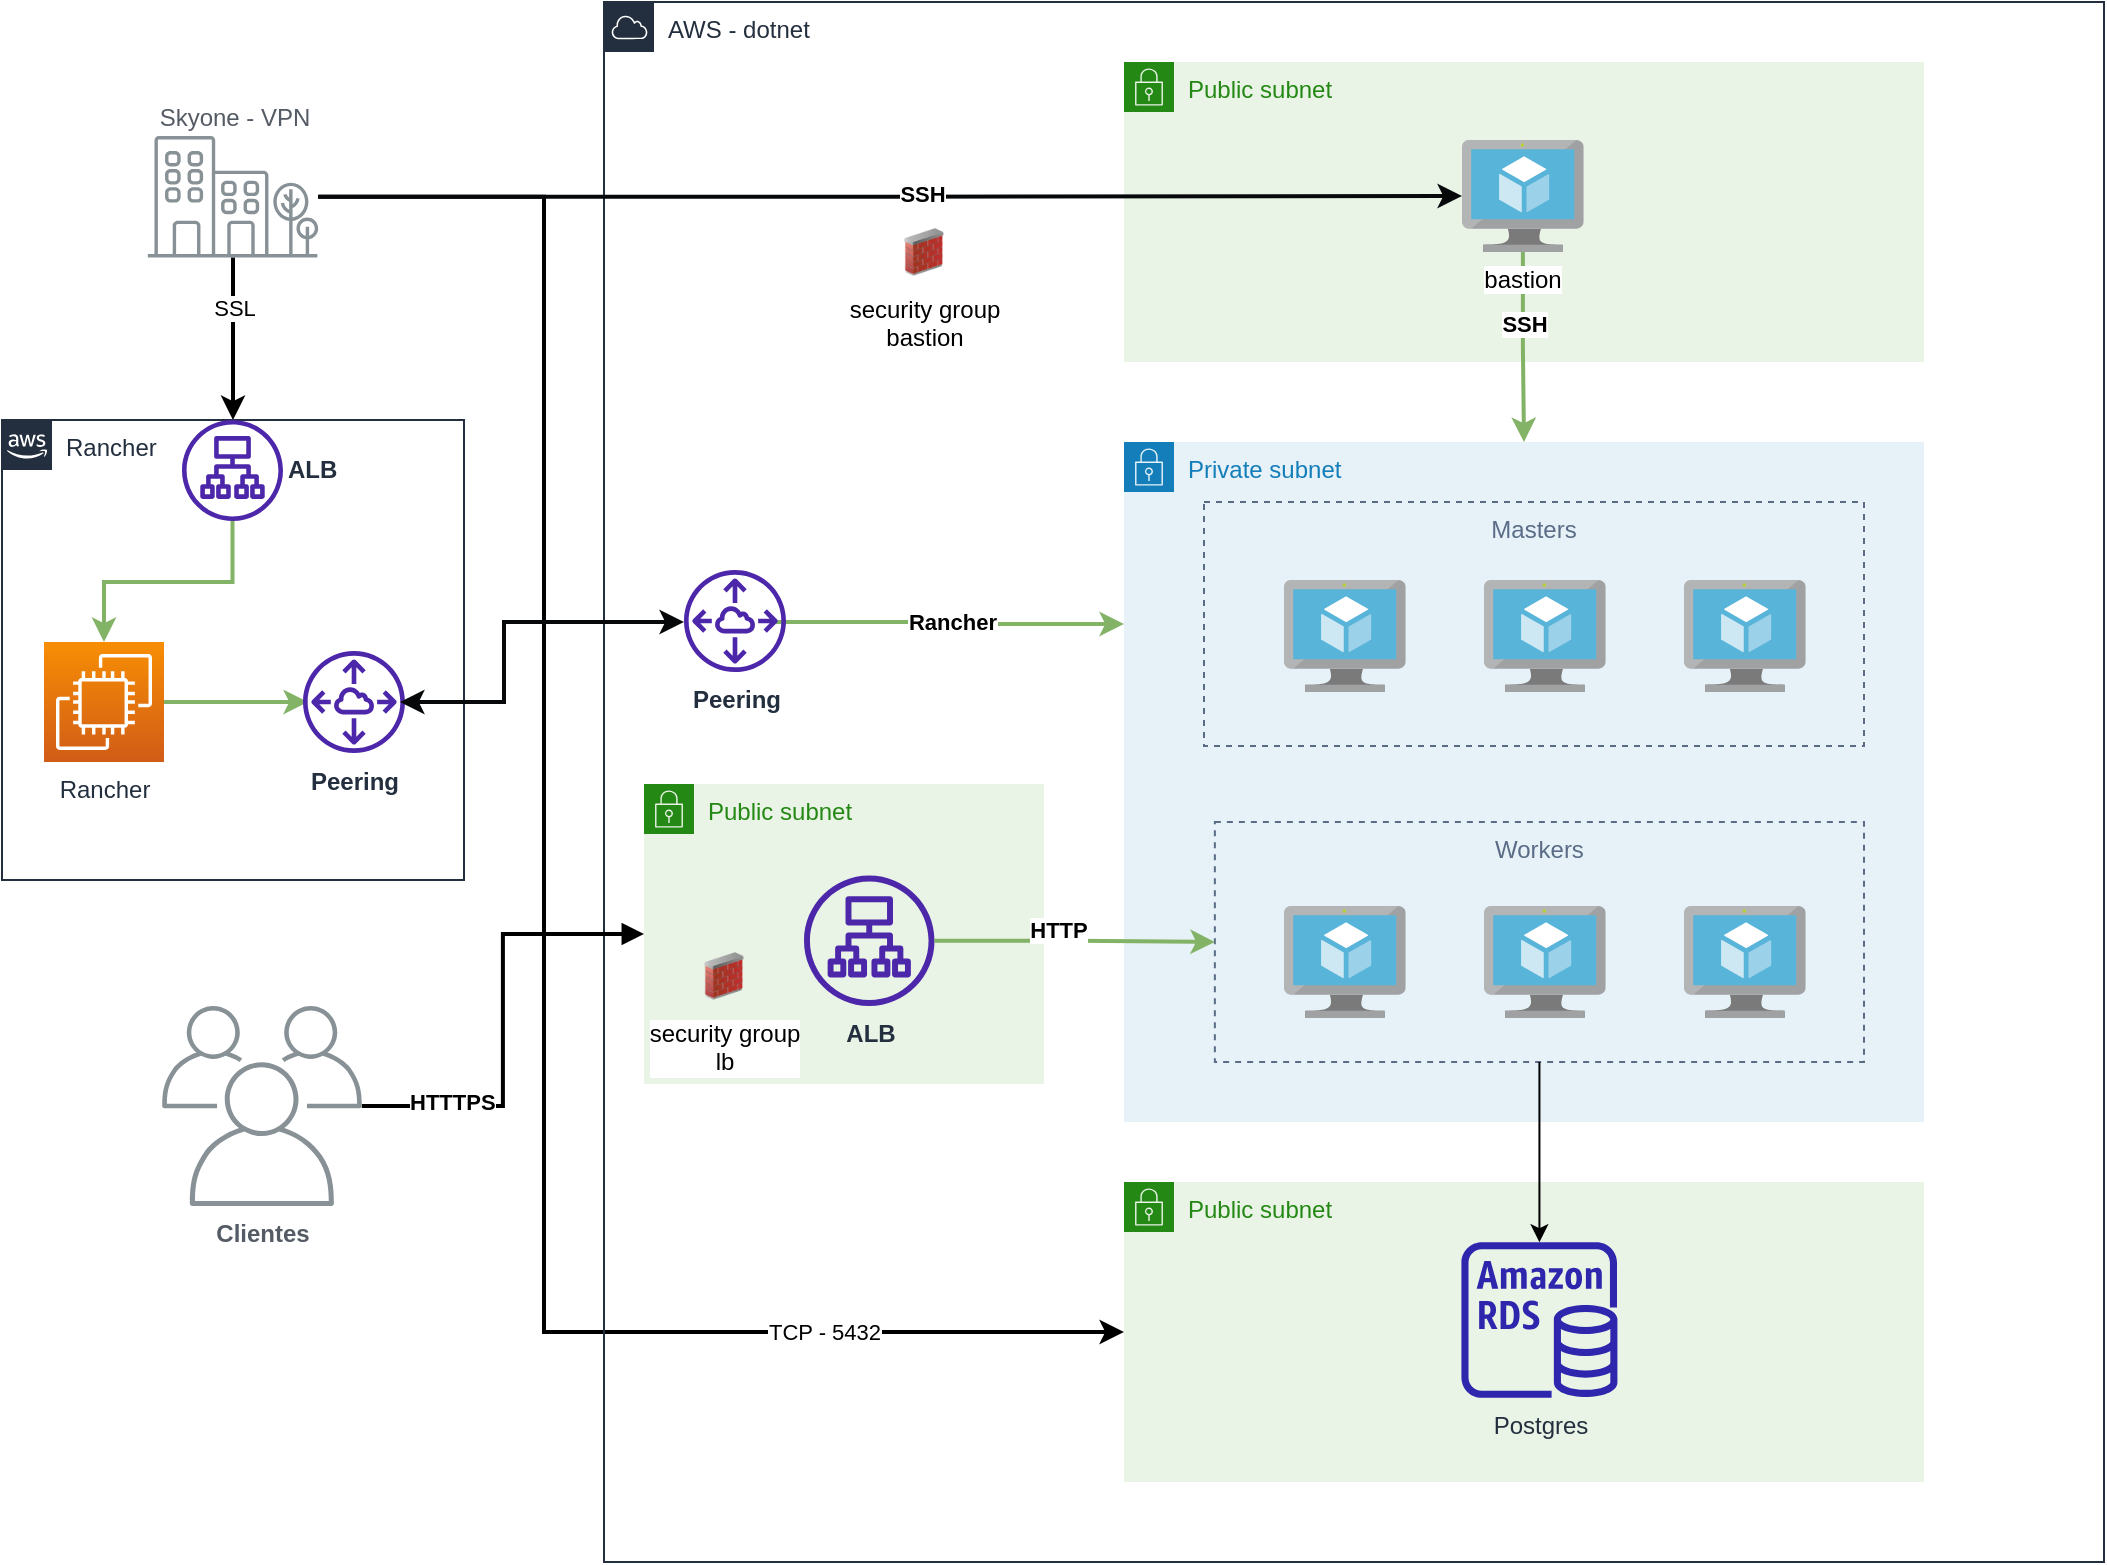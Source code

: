 <mxfile version="20.0.4" type="github">
  <diagram id="Ht1M8jgEwFfnCIfOTk4-" name="Page-1">
    <mxGraphModel dx="1422" dy="769" grid="1" gridSize="10" guides="1" tooltips="1" connect="1" arrows="1" fold="1" page="1" pageScale="1" pageWidth="1169" pageHeight="827" math="0" shadow="0">
      <root>
        <mxCell id="0" />
        <mxCell id="1" parent="0" />
        <mxCell id="hSxU9nhvMt24uW7oTp4U-20" value="SSL" style="edgeStyle=orthogonalEdgeStyle;rounded=0;orthogonalLoop=1;jettySize=auto;html=1;startArrow=none;startFill=0;strokeWidth=2;" parent="1" source="hSxU9nhvMt24uW7oTp4U-1" target="hSxU9nhvMt24uW7oTp4U-5" edge="1">
          <mxGeometry x="-0.374" relative="1" as="geometry">
            <Array as="points">
              <mxPoint x="195" y="320" />
              <mxPoint x="195" y="320" />
            </Array>
            <mxPoint as="offset" />
          </mxGeometry>
        </mxCell>
        <mxCell id="oo-HjWGms7W5NT-dYIS2-1" value="TCP - 5432" style="edgeStyle=orthogonalEdgeStyle;rounded=0;orthogonalLoop=1;jettySize=auto;html=1;entryX=0;entryY=0.5;entryDx=0;entryDy=0;strokeWidth=2;" edge="1" parent="1" source="hSxU9nhvMt24uW7oTp4U-1" target="rO6_hR8MWruGMyhy7iHL-1">
          <mxGeometry x="0.691" relative="1" as="geometry">
            <mxPoint x="50" y="752" as="targetPoint" />
            <Array as="points">
              <mxPoint x="350" y="117" />
              <mxPoint x="350" y="685" />
            </Array>
            <mxPoint as="offset" />
          </mxGeometry>
        </mxCell>
        <mxCell id="hSxU9nhvMt24uW7oTp4U-1" value="Skyone - VPN" style="sketch=0;outlineConnect=0;gradientColor=none;fontColor=#545B64;strokeColor=none;fillColor=#879196;dashed=0;verticalLabelPosition=top;verticalAlign=bottom;align=center;html=1;fontSize=12;fontStyle=0;aspect=fixed;shape=mxgraph.aws4.illustration_office_building;pointerEvents=1;labelPosition=center;" parent="1" vertex="1">
          <mxGeometry x="151.75" y="87" width="85.5" height="60.71" as="geometry" />
        </mxCell>
        <mxCell id="hSxU9nhvMt24uW7oTp4U-5" value="Rancher" style="points=[[0,0],[0.25,0],[0.5,0],[0.75,0],[1,0],[1,0.25],[1,0.5],[1,0.75],[1,1],[0.75,1],[0.5,1],[0.25,1],[0,1],[0,0.75],[0,0.5],[0,0.25]];outlineConnect=0;gradientColor=none;html=1;whiteSpace=wrap;fontSize=12;fontStyle=0;container=1;pointerEvents=0;collapsible=0;recursiveResize=0;shape=mxgraph.aws4.group;grIcon=mxgraph.aws4.group_aws_cloud_alt;strokeColor=#232F3E;fillColor=none;verticalAlign=top;align=left;spacingLeft=30;fontColor=#232F3E;dashed=0;" parent="1" vertex="1">
          <mxGeometry x="79" y="229" width="231" height="230" as="geometry" />
        </mxCell>
        <mxCell id="hSxU9nhvMt24uW7oTp4U-14" value="" style="edgeStyle=orthogonalEdgeStyle;rounded=0;orthogonalLoop=1;jettySize=auto;html=1;strokeWidth=2;startArrow=none;startFill=0;fillColor=#d5e8d4;strokeColor=#82b366;" parent="hSxU9nhvMt24uW7oTp4U-5" source="hSxU9nhvMt24uW7oTp4U-6" edge="1">
          <mxGeometry relative="1" as="geometry">
            <Array as="points">
              <mxPoint x="101" y="141" />
              <mxPoint x="101" y="141" />
            </Array>
            <mxPoint x="153" y="141" as="targetPoint" />
          </mxGeometry>
        </mxCell>
        <mxCell id="hSxU9nhvMt24uW7oTp4U-6" value="Rancher" style="sketch=0;points=[[0,0,0],[0.25,0,0],[0.5,0,0],[0.75,0,0],[1,0,0],[0,1,0],[0.25,1,0],[0.5,1,0],[0.75,1,0],[1,1,0],[0,0.25,0],[0,0.5,0],[0,0.75,0],[1,0.25,0],[1,0.5,0],[1,0.75,0]];outlineConnect=0;fontColor=#232F3E;gradientColor=#F78E04;gradientDirection=north;fillColor=#D05C17;strokeColor=#ffffff;dashed=0;verticalLabelPosition=bottom;verticalAlign=top;align=center;html=1;fontSize=12;fontStyle=0;aspect=fixed;shape=mxgraph.aws4.resourceIcon;resIcon=mxgraph.aws4.ec2;" parent="hSxU9nhvMt24uW7oTp4U-5" vertex="1">
          <mxGeometry x="21" y="111" width="60" height="60" as="geometry" />
        </mxCell>
        <mxCell id="hSxU9nhvMt24uW7oTp4U-54" style="edgeStyle=orthogonalEdgeStyle;rounded=0;orthogonalLoop=1;jettySize=auto;html=1;startArrow=none;startFill=0;strokeColor=#82b366;strokeWidth=2;fillColor=#d5e8d4;" parent="hSxU9nhvMt24uW7oTp4U-5" source="hSxU9nhvMt24uW7oTp4U-53" target="hSxU9nhvMt24uW7oTp4U-6" edge="1">
          <mxGeometry relative="1" as="geometry">
            <Array as="points">
              <mxPoint x="115" y="81" />
              <mxPoint x="51" y="81" />
            </Array>
          </mxGeometry>
        </mxCell>
        <mxCell id="hSxU9nhvMt24uW7oTp4U-53" value="ALB" style="sketch=0;outlineConnect=0;fontColor=#232F3E;gradientColor=none;fillColor=#4D27AA;strokeColor=none;dashed=0;verticalLabelPosition=middle;verticalAlign=middle;align=left;html=1;fontSize=12;fontStyle=1;aspect=fixed;pointerEvents=1;shape=mxgraph.aws4.application_load_balancer;labelPosition=right;" parent="hSxU9nhvMt24uW7oTp4U-5" vertex="1">
          <mxGeometry x="90" width="50.5" height="50.5" as="geometry" />
        </mxCell>
        <mxCell id="VFxCpets81M08XsOUOsf-1" value="Peering" style="sketch=0;outlineConnect=0;fontColor=#232F3E;gradientColor=none;fillColor=#4D27AA;strokeColor=none;dashed=0;verticalLabelPosition=bottom;verticalAlign=top;align=center;html=1;fontSize=12;fontStyle=1;aspect=fixed;pointerEvents=1;shape=mxgraph.aws4.peering;" parent="hSxU9nhvMt24uW7oTp4U-5" vertex="1">
          <mxGeometry x="150.5" y="115.5" width="51" height="51" as="geometry" />
        </mxCell>
        <mxCell id="hSxU9nhvMt24uW7oTp4U-9" value="AWS - dotnet" style="points=[[0,0],[0.25,0],[0.5,0],[0.75,0],[1,0],[1,0.25],[1,0.5],[1,0.75],[1,1],[0.75,1],[0.5,1],[0.25,1],[0,1],[0,0.75],[0,0.5],[0,0.25]];outlineConnect=0;gradientColor=none;html=1;whiteSpace=wrap;fontSize=12;fontStyle=0;container=1;pointerEvents=0;collapsible=0;recursiveResize=0;shape=mxgraph.aws4.group;grIcon=mxgraph.aws4.group_aws_cloud;strokeColor=#232F3E;fillColor=none;verticalAlign=top;align=left;spacingLeft=30;fontColor=#232F3E;dashed=0;" parent="1" vertex="1">
          <mxGeometry x="380" y="20" width="750" height="780" as="geometry" />
        </mxCell>
        <mxCell id="hSxU9nhvMt24uW7oTp4U-52" value="Public subnet" style="points=[[0,0],[0.25,0],[0.5,0],[0.75,0],[1,0],[1,0.25],[1,0.5],[1,0.75],[1,1],[0.75,1],[0.5,1],[0.25,1],[0,1],[0,0.75],[0,0.5],[0,0.25]];outlineConnect=0;gradientColor=none;html=1;whiteSpace=wrap;fontSize=12;fontStyle=0;container=1;pointerEvents=0;collapsible=0;recursiveResize=0;shape=mxgraph.aws4.group;grIcon=mxgraph.aws4.group_security_group;grStroke=0;strokeColor=#248814;fillColor=#E9F3E6;verticalAlign=top;align=left;spacingLeft=30;fontColor=#248814;dashed=0;" parent="hSxU9nhvMt24uW7oTp4U-9" vertex="1">
          <mxGeometry x="20" y="391" width="200" height="150" as="geometry" />
        </mxCell>
        <mxCell id="hSxU9nhvMt24uW7oTp4U-18" value="security group&lt;br&gt;lb" style="image;html=1;image=img/lib/clip_art/networking/Firewall_02_128x128.png" parent="hSxU9nhvMt24uW7oTp4U-52" vertex="1">
          <mxGeometry x="30" y="81" width="20" height="30" as="geometry" />
        </mxCell>
        <mxCell id="VFxCpets81M08XsOUOsf-4" value="ALB" style="sketch=0;outlineConnect=0;fontColor=#232F3E;gradientColor=none;fillColor=#4D27AA;strokeColor=none;dashed=0;verticalLabelPosition=bottom;verticalAlign=top;align=center;html=1;fontSize=12;fontStyle=1;aspect=fixed;pointerEvents=1;shape=mxgraph.aws4.application_load_balancer;labelPosition=center;" parent="hSxU9nhvMt24uW7oTp4U-52" vertex="1">
          <mxGeometry x="80" y="45.75" width="65.25" height="65.25" as="geometry" />
        </mxCell>
        <mxCell id="hSxU9nhvMt24uW7oTp4U-30" value="Public subnet" style="points=[[0,0],[0.25,0],[0.5,0],[0.75,0],[1,0],[1,0.25],[1,0.5],[1,0.75],[1,1],[0.75,1],[0.5,1],[0.25,1],[0,1],[0,0.75],[0,0.5],[0,0.25]];outlineConnect=0;gradientColor=none;html=1;whiteSpace=wrap;fontSize=12;fontStyle=0;container=1;pointerEvents=0;collapsible=0;recursiveResize=0;shape=mxgraph.aws4.group;grIcon=mxgraph.aws4.group_security_group;grStroke=0;strokeColor=#248814;fillColor=#E9F3E6;verticalAlign=top;align=left;spacingLeft=30;fontColor=#248814;dashed=0;" parent="hSxU9nhvMt24uW7oTp4U-9" vertex="1">
          <mxGeometry x="260" y="30" width="400" height="150" as="geometry" />
        </mxCell>
        <mxCell id="hSxU9nhvMt24uW7oTp4U-29" value="Private subnet" style="points=[[0,0],[0.25,0],[0.5,0],[0.75,0],[1,0],[1,0.25],[1,0.5],[1,0.75],[1,1],[0.75,1],[0.5,1],[0.25,1],[0,1],[0,0.75],[0,0.5],[0,0.25]];outlineConnect=0;gradientColor=none;html=1;whiteSpace=wrap;fontSize=12;fontStyle=0;container=1;pointerEvents=0;collapsible=0;recursiveResize=0;shape=mxgraph.aws4.group;grIcon=mxgraph.aws4.group_security_group;grStroke=0;strokeColor=#147EBA;fillColor=#E6F2F8;verticalAlign=top;align=left;spacingLeft=30;fontColor=#147EBA;dashed=0;" parent="hSxU9nhvMt24uW7oTp4U-9" vertex="1">
          <mxGeometry x="260" y="220" width="400" height="340" as="geometry" />
        </mxCell>
        <mxCell id="hSxU9nhvMt24uW7oTp4U-35" value="Workers" style="fillColor=none;strokeColor=#5A6C86;dashed=1;verticalAlign=top;fontStyle=0;fontColor=#5A6C86;" parent="hSxU9nhvMt24uW7oTp4U-29" vertex="1">
          <mxGeometry x="45.43" y="190" width="324.57" height="120" as="geometry" />
        </mxCell>
        <mxCell id="hSxU9nhvMt24uW7oTp4U-37" value="Masters" style="fillColor=none;strokeColor=#5A6C86;dashed=1;verticalAlign=top;fontStyle=0;fontColor=#5A6C86;" parent="hSxU9nhvMt24uW7oTp4U-29" vertex="1">
          <mxGeometry x="40" y="30" width="330" height="122" as="geometry" />
        </mxCell>
        <mxCell id="hSxU9nhvMt24uW7oTp4U-31" value="" style="sketch=0;aspect=fixed;html=1;points=[];align=center;image;fontSize=12;image=img/lib/mscae/Virtual_Machine.svg;" parent="hSxU9nhvMt24uW7oTp4U-29" vertex="1">
          <mxGeometry x="80" y="69" width="60.87" height="56" as="geometry" />
        </mxCell>
        <mxCell id="hSxU9nhvMt24uW7oTp4U-32" value="" style="sketch=0;aspect=fixed;html=1;points=[];align=center;image;fontSize=12;image=img/lib/mscae/Virtual_Machine.svg;" parent="hSxU9nhvMt24uW7oTp4U-29" vertex="1">
          <mxGeometry x="180" y="69" width="60.87" height="56" as="geometry" />
        </mxCell>
        <mxCell id="hSxU9nhvMt24uW7oTp4U-33" value="" style="sketch=0;aspect=fixed;html=1;points=[];align=center;image;fontSize=12;image=img/lib/mscae/Virtual_Machine.svg;" parent="hSxU9nhvMt24uW7oTp4U-29" vertex="1">
          <mxGeometry x="280" y="69" width="60.87" height="56" as="geometry" />
        </mxCell>
        <mxCell id="hSxU9nhvMt24uW7oTp4U-27" value="" style="sketch=0;aspect=fixed;html=1;points=[];align=center;image;fontSize=12;image=img/lib/mscae/Virtual_Machine.svg;" parent="hSxU9nhvMt24uW7oTp4U-29" vertex="1">
          <mxGeometry x="280" y="232" width="60.87" height="56" as="geometry" />
        </mxCell>
        <mxCell id="hSxU9nhvMt24uW7oTp4U-25" value="" style="sketch=0;aspect=fixed;html=1;points=[];align=center;image;fontSize=12;image=img/lib/mscae/Virtual_Machine.svg;" parent="hSxU9nhvMt24uW7oTp4U-29" vertex="1">
          <mxGeometry x="180" y="232" width="60.87" height="56" as="geometry" />
        </mxCell>
        <mxCell id="hSxU9nhvMt24uW7oTp4U-22" value="" style="sketch=0;aspect=fixed;html=1;points=[];align=center;image;fontSize=12;image=img/lib/mscae/Virtual_Machine.svg;" parent="hSxU9nhvMt24uW7oTp4U-29" vertex="1">
          <mxGeometry x="80" y="232" width="60.87" height="56" as="geometry" />
        </mxCell>
        <mxCell id="hSxU9nhvMt24uW7oTp4U-44" value="Rancher" style="edgeStyle=orthogonalEdgeStyle;rounded=0;orthogonalLoop=1;jettySize=auto;html=1;exitX=1;exitY=0.5;exitDx=0;exitDy=0;exitPerimeter=0;startArrow=none;startFill=0;strokeColor=#82b366;strokeWidth=2;fillColor=#d5e8d4;fontStyle=1" parent="hSxU9nhvMt24uW7oTp4U-9" edge="1">
          <mxGeometry relative="1" as="geometry">
            <mxPoint x="260" y="311" as="targetPoint" />
            <Array as="points">
              <mxPoint x="86" y="310" />
              <mxPoint x="193" y="310" />
              <mxPoint x="193" y="311" />
            </Array>
            <mxPoint x="86" y="310" as="sourcePoint" />
          </mxGeometry>
        </mxCell>
        <mxCell id="hSxU9nhvMt24uW7oTp4U-40" style="edgeStyle=orthogonalEdgeStyle;rounded=0;orthogonalLoop=1;jettySize=auto;html=1;startArrow=none;startFill=0;strokeWidth=2;fillColor=#d5e8d4;strokeColor=#82b366;entryX=0.5;entryY=0;entryDx=0;entryDy=0;" parent="hSxU9nhvMt24uW7oTp4U-9" source="hSxU9nhvMt24uW7oTp4U-28" target="hSxU9nhvMt24uW7oTp4U-29" edge="1">
          <mxGeometry relative="1" as="geometry" />
        </mxCell>
        <mxCell id="hSxU9nhvMt24uW7oTp4U-43" value="SSH" style="edgeLabel;html=1;align=center;verticalAlign=middle;resizable=0;points=[];fontStyle=1" parent="hSxU9nhvMt24uW7oTp4U-40" vertex="1" connectable="0">
          <mxGeometry x="-0.253" y="2" relative="1" as="geometry">
            <mxPoint x="-2" as="offset" />
          </mxGeometry>
        </mxCell>
        <mxCell id="hSxU9nhvMt24uW7oTp4U-28" value="bastion" style="sketch=0;aspect=fixed;html=1;points=[];align=center;image;fontSize=12;image=img/lib/mscae/Virtual_Machine.svg;" parent="hSxU9nhvMt24uW7oTp4U-9" vertex="1">
          <mxGeometry x="429" y="69" width="60.87" height="56" as="geometry" />
        </mxCell>
        <mxCell id="hSxU9nhvMt24uW7oTp4U-47" value="security group&lt;br&gt;bastion" style="image;html=1;image=img/lib/clip_art/networking/Firewall_02_128x128.png" parent="hSxU9nhvMt24uW7oTp4U-9" vertex="1">
          <mxGeometry x="150" y="110" width="20" height="30" as="geometry" />
        </mxCell>
        <mxCell id="VFxCpets81M08XsOUOsf-2" value="Peering" style="sketch=0;outlineConnect=0;fontColor=#232F3E;gradientColor=none;fillColor=#4D27AA;strokeColor=none;dashed=0;verticalLabelPosition=bottom;verticalAlign=top;align=center;html=1;fontSize=12;fontStyle=1;aspect=fixed;pointerEvents=1;shape=mxgraph.aws4.peering;" parent="hSxU9nhvMt24uW7oTp4U-9" vertex="1">
          <mxGeometry x="40" y="284" width="51" height="51" as="geometry" />
        </mxCell>
        <mxCell id="hSxU9nhvMt24uW7oTp4U-38" style="edgeStyle=orthogonalEdgeStyle;rounded=0;orthogonalLoop=1;jettySize=auto;html=1;startArrow=none;startFill=0;strokeWidth=2;fillColor=#d5e8d4;strokeColor=#82b366;entryX=0;entryY=0.5;entryDx=0;entryDy=0;" parent="hSxU9nhvMt24uW7oTp4U-9" source="VFxCpets81M08XsOUOsf-4" target="hSxU9nhvMt24uW7oTp4U-35" edge="1">
          <mxGeometry relative="1" as="geometry">
            <mxPoint x="134" y="476.2" as="sourcePoint" />
            <mxPoint x="274.18" y="463.8" as="targetPoint" />
            <Array as="points" />
          </mxGeometry>
        </mxCell>
        <mxCell id="hSxU9nhvMt24uW7oTp4U-51" value="HTTP" style="edgeLabel;html=1;align=center;verticalAlign=middle;resizable=0;points=[];fontStyle=1" parent="hSxU9nhvMt24uW7oTp4U-38" vertex="1" connectable="0">
          <mxGeometry x="-0.336" y="1" relative="1" as="geometry">
            <mxPoint x="15" y="-5" as="offset" />
          </mxGeometry>
        </mxCell>
        <mxCell id="rO6_hR8MWruGMyhy7iHL-1" value="Public subnet" style="points=[[0,0],[0.25,0],[0.5,0],[0.75,0],[1,0],[1,0.25],[1,0.5],[1,0.75],[1,1],[0.75,1],[0.5,1],[0.25,1],[0,1],[0,0.75],[0,0.5],[0,0.25]];outlineConnect=0;gradientColor=none;html=1;whiteSpace=wrap;fontSize=12;fontStyle=0;container=1;pointerEvents=0;collapsible=0;recursiveResize=0;shape=mxgraph.aws4.group;grIcon=mxgraph.aws4.group_security_group;grStroke=0;strokeColor=#248814;fillColor=#E9F3E6;verticalAlign=top;align=left;spacingLeft=30;fontColor=#248814;dashed=0;" parent="hSxU9nhvMt24uW7oTp4U-9" vertex="1">
          <mxGeometry x="260" y="590" width="400" height="150" as="geometry" />
        </mxCell>
        <mxCell id="rO6_hR8MWruGMyhy7iHL-4" value="Postgres" style="sketch=0;outlineConnect=0;fontColor=#232F3E;gradientColor=none;fillColor=#2E27AD;strokeColor=none;dashed=0;verticalLabelPosition=bottom;verticalAlign=top;align=center;html=1;fontSize=12;fontStyle=0;aspect=fixed;pointerEvents=1;shape=mxgraph.aws4.rds_instance;" parent="rO6_hR8MWruGMyhy7iHL-1" vertex="1">
          <mxGeometry x="168.71" y="30" width="78" height="78" as="geometry" />
        </mxCell>
        <mxCell id="rO6_hR8MWruGMyhy7iHL-6" value="" style="edgeStyle=orthogonalEdgeStyle;rounded=0;orthogonalLoop=1;jettySize=auto;html=1;" parent="hSxU9nhvMt24uW7oTp4U-9" source="hSxU9nhvMt24uW7oTp4U-35" target="rO6_hR8MWruGMyhy7iHL-4" edge="1">
          <mxGeometry relative="1" as="geometry" />
        </mxCell>
        <mxCell id="hSxU9nhvMt24uW7oTp4U-12" value="" style="edgeStyle=orthogonalEdgeStyle;html=1;endArrow=block;elbow=vertical;startArrow=none;endFill=1;strokeColor=#000000;rounded=0;strokeWidth=2;" parent="1" source="VFxCpets81M08XsOUOsf-3" target="hSxU9nhvMt24uW7oTp4U-52" edge="1">
          <mxGeometry width="100" relative="1" as="geometry">
            <mxPoint x="310" y="560" as="sourcePoint" />
            <mxPoint x="480" y="566" as="targetPoint" />
            <Array as="points" />
          </mxGeometry>
        </mxCell>
        <mxCell id="hSxU9nhvMt24uW7oTp4U-17" value="HTTTPS" style="edgeLabel;html=1;align=left;verticalAlign=middle;resizable=0;points=[];labelPosition=right;verticalLabelPosition=middle;fontStyle=1" parent="hSxU9nhvMt24uW7oTp4U-12" vertex="1" connectable="0">
          <mxGeometry x="0.419" relative="1" as="geometry">
            <mxPoint x="-53" y="84" as="offset" />
          </mxGeometry>
        </mxCell>
        <mxCell id="hSxU9nhvMt24uW7oTp4U-16" value="" style="edgeStyle=orthogonalEdgeStyle;rounded=0;orthogonalLoop=1;jettySize=auto;html=1;startArrow=classic;startFill=1;strokeWidth=2;fillColor=#dae8fc;strokeColor=#06080A;" parent="1" edge="1" target="VFxCpets81M08XsOUOsf-2">
          <mxGeometry relative="1" as="geometry">
            <mxPoint x="278" y="370" as="sourcePoint" />
            <mxPoint x="420" y="370" as="targetPoint" />
            <Array as="points">
              <mxPoint x="330" y="370" />
              <mxPoint x="330" y="330" />
            </Array>
          </mxGeometry>
        </mxCell>
        <mxCell id="hSxU9nhvMt24uW7oTp4U-45" style="edgeStyle=orthogonalEdgeStyle;rounded=0;orthogonalLoop=1;jettySize=auto;html=1;startArrow=none;startFill=0;strokeColor=#06080A;strokeWidth=2;" parent="1" source="hSxU9nhvMt24uW7oTp4U-1" target="hSxU9nhvMt24uW7oTp4U-28" edge="1">
          <mxGeometry relative="1" as="geometry" />
        </mxCell>
        <mxCell id="hSxU9nhvMt24uW7oTp4U-46" value="SSH" style="edgeLabel;html=1;align=center;verticalAlign=middle;resizable=0;points=[];fontStyle=1" parent="hSxU9nhvMt24uW7oTp4U-45" vertex="1" connectable="0">
          <mxGeometry x="0.057" y="1" relative="1" as="geometry">
            <mxPoint as="offset" />
          </mxGeometry>
        </mxCell>
        <mxCell id="VFxCpets81M08XsOUOsf-3" value="Clientes" style="sketch=0;outlineConnect=0;gradientColor=none;fontColor=#545B64;strokeColor=none;fillColor=#879196;dashed=0;verticalLabelPosition=bottom;verticalAlign=top;align=center;html=1;fontSize=12;fontStyle=1;aspect=fixed;shape=mxgraph.aws4.illustration_users;pointerEvents=1" parent="1" vertex="1">
          <mxGeometry x="159" y="522" width="100" height="100" as="geometry" />
        </mxCell>
      </root>
    </mxGraphModel>
  </diagram>
</mxfile>
